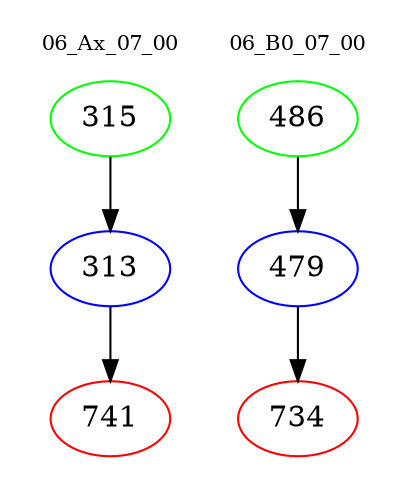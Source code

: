 digraph{
subgraph cluster_0 {
color = white
label = "06_Ax_07_00";
fontsize=10;
T0_315 [label="315", color="green"]
T0_315 -> T0_313 [color="black"]
T0_313 [label="313", color="blue"]
T0_313 -> T0_741 [color="black"]
T0_741 [label="741", color="red"]
}
subgraph cluster_1 {
color = white
label = "06_B0_07_00";
fontsize=10;
T1_486 [label="486", color="green"]
T1_486 -> T1_479 [color="black"]
T1_479 [label="479", color="blue"]
T1_479 -> T1_734 [color="black"]
T1_734 [label="734", color="red"]
}
}
